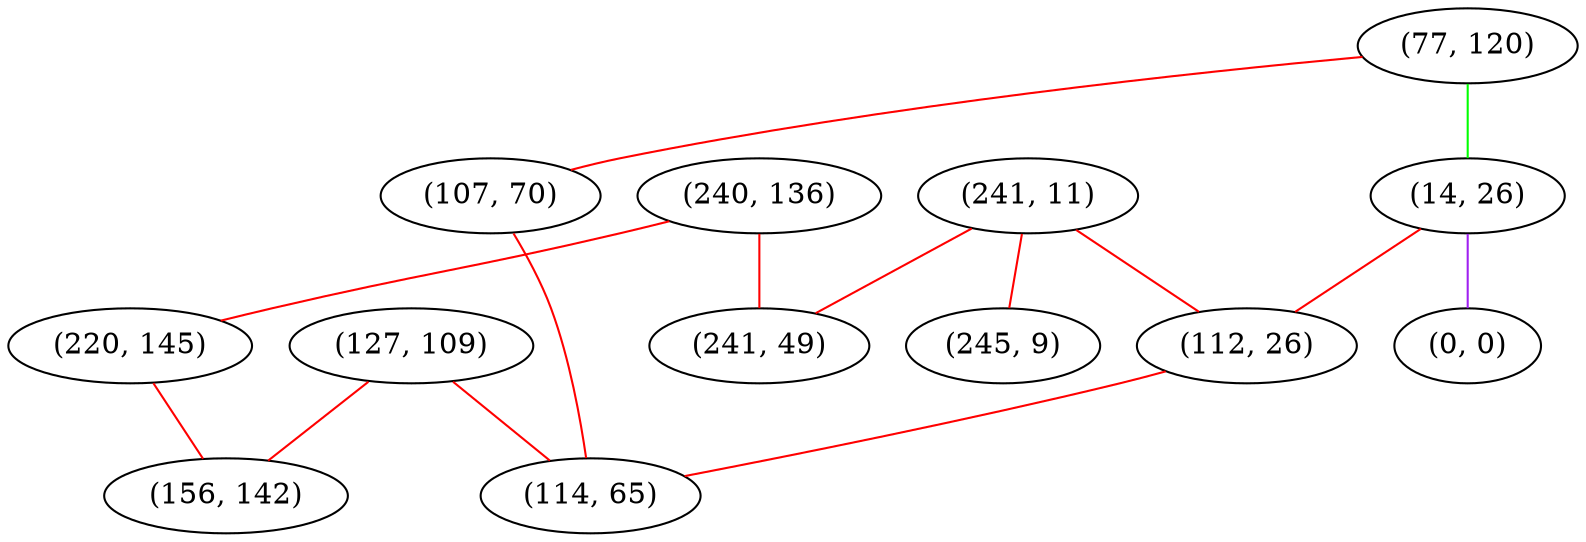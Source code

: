 graph "" {
"(240, 136)";
"(220, 145)";
"(77, 120)";
"(14, 26)";
"(241, 11)";
"(0, 0)";
"(245, 9)";
"(127, 109)";
"(112, 26)";
"(107, 70)";
"(241, 49)";
"(114, 65)";
"(156, 142)";
"(240, 136)" -- "(220, 145)"  [color=red, key=0, weight=1];
"(240, 136)" -- "(241, 49)"  [color=red, key=0, weight=1];
"(220, 145)" -- "(156, 142)"  [color=red, key=0, weight=1];
"(77, 120)" -- "(14, 26)"  [color=green, key=0, weight=2];
"(77, 120)" -- "(107, 70)"  [color=red, key=0, weight=1];
"(14, 26)" -- "(0, 0)"  [color=purple, key=0, weight=4];
"(14, 26)" -- "(112, 26)"  [color=red, key=0, weight=1];
"(241, 11)" -- "(245, 9)"  [color=red, key=0, weight=1];
"(241, 11)" -- "(112, 26)"  [color=red, key=0, weight=1];
"(241, 11)" -- "(241, 49)"  [color=red, key=0, weight=1];
"(127, 109)" -- "(156, 142)"  [color=red, key=0, weight=1];
"(127, 109)" -- "(114, 65)"  [color=red, key=0, weight=1];
"(112, 26)" -- "(114, 65)"  [color=red, key=0, weight=1];
"(107, 70)" -- "(114, 65)"  [color=red, key=0, weight=1];
}
